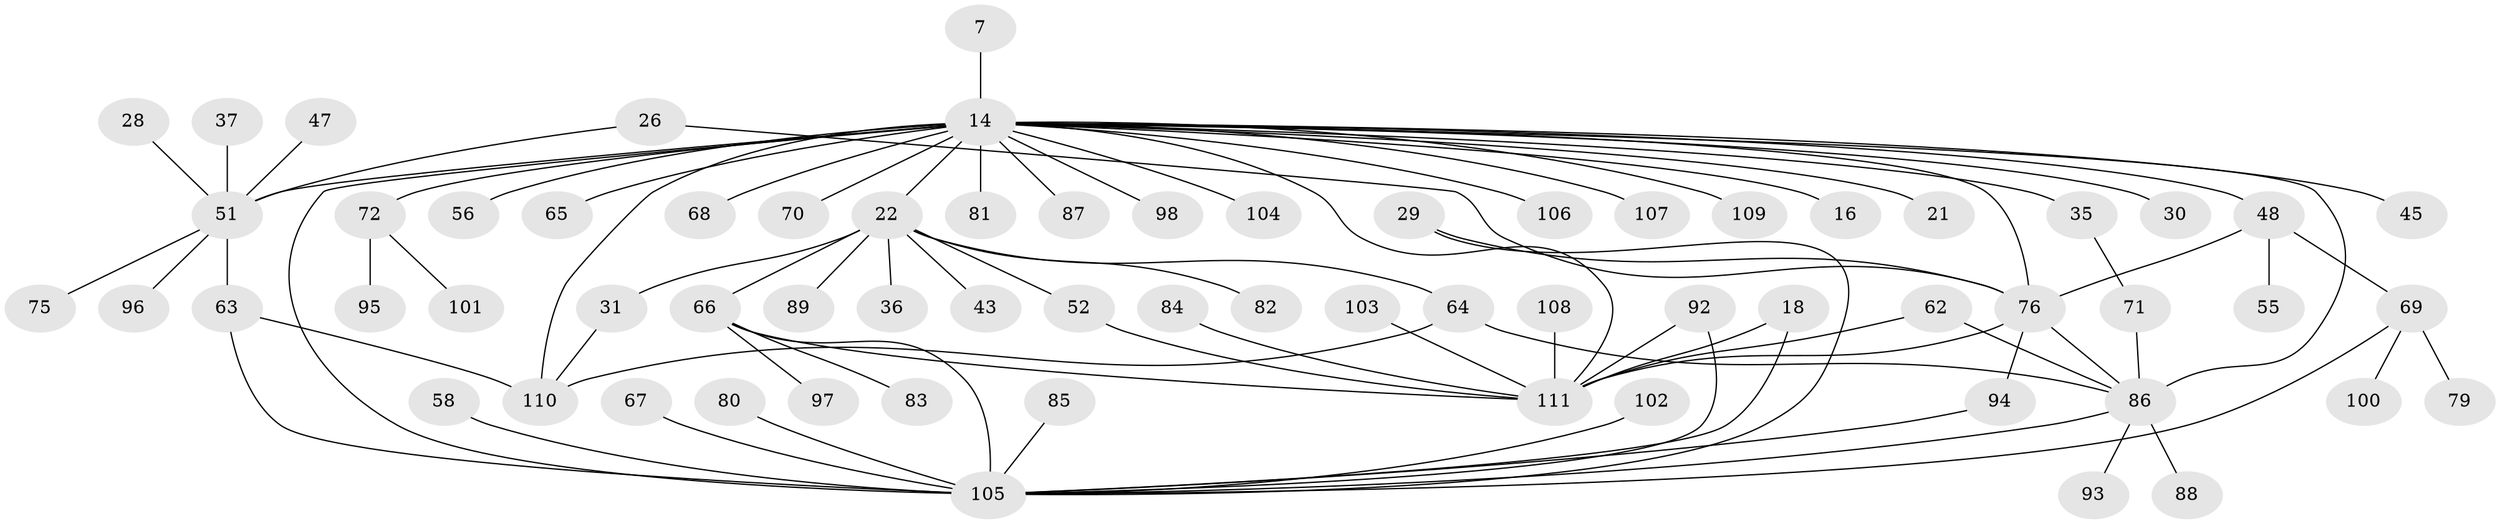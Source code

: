 // original degree distribution, {12: 0.018018018018018018, 2: 0.25225225225225223, 22: 0.009009009009009009, 4: 0.09009009009009009, 16: 0.009009009009009009, 14: 0.009009009009009009, 1: 0.40540540540540543, 3: 0.14414414414414414, 10: 0.018018018018018018, 5: 0.02702702702702703, 11: 0.009009009009009009, 7: 0.009009009009009009}
// Generated by graph-tools (version 1.1) at 2025/52/03/04/25 21:52:02]
// undirected, 66 vertices, 85 edges
graph export_dot {
graph [start="1"]
  node [color=gray90,style=filled];
  7 [super="+2"];
  14 [super="+1+10"];
  16;
  18;
  21;
  22 [super="+15"];
  26;
  28;
  29;
  30;
  31;
  35;
  36;
  37;
  43;
  45;
  47;
  48 [super="+40+46"];
  51 [super="+34+23"];
  52;
  55 [super="+53"];
  56;
  58;
  62;
  63 [super="+24"];
  64;
  65;
  66 [super="+50"];
  67;
  68;
  69 [super="+59"];
  70 [super="+57"];
  71 [super="+42"];
  72 [super="+60"];
  75;
  76 [super="+17+33"];
  79;
  80;
  81;
  82;
  83;
  84;
  85;
  86 [super="+39+61"];
  87;
  88;
  89;
  92 [super="+11+49"];
  93;
  94;
  95;
  96 [super="+74"];
  97 [super="+78+91"];
  98;
  100;
  101;
  102;
  103 [super="+73"];
  104;
  105 [super="+20+41+99+77"];
  106;
  107;
  108 [super="+27"];
  109;
  110 [super="+9"];
  111 [super="+6+90"];
  7 -- 14;
  14 -- 16;
  14 -- 35 [weight=2];
  14 -- 68;
  14 -- 65;
  14 -- 70 [weight=3];
  14 -- 45;
  14 -- 51 [weight=6];
  14 -- 72 [weight=3];
  14 -- 76;
  14 -- 81;
  14 -- 21;
  14 -- 22 [weight=3];
  14 -- 87;
  14 -- 30;
  14 -- 98;
  14 -- 104;
  14 -- 106;
  14 -- 107;
  14 -- 109;
  14 -- 110 [weight=2];
  14 -- 111 [weight=3];
  14 -- 56;
  14 -- 105 [weight=4];
  14 -- 86 [weight=5];
  14 -- 48 [weight=3];
  18 -- 111;
  18 -- 105;
  22 -- 82;
  22 -- 64;
  22 -- 66;
  22 -- 36;
  22 -- 43;
  22 -- 52;
  22 -- 89;
  22 -- 31;
  26 -- 51;
  26 -- 76;
  28 -- 51;
  29 -- 105;
  29 -- 76;
  31 -- 110;
  35 -- 71;
  37 -- 51;
  47 -- 51;
  48 -- 69 [weight=2];
  48 -- 76;
  48 -- 55;
  51 -- 75;
  51 -- 63;
  51 -- 96;
  52 -- 111;
  58 -- 105;
  62 -- 111;
  62 -- 86;
  63 -- 110;
  63 -- 105;
  64 -- 110;
  64 -- 86;
  66 -- 83;
  66 -- 111 [weight=2];
  66 -- 105 [weight=2];
  66 -- 97;
  67 -- 105;
  69 -- 79;
  69 -- 100;
  69 -- 105;
  71 -- 86;
  72 -- 95;
  72 -- 101;
  76 -- 94;
  76 -- 111 [weight=2];
  76 -- 86;
  80 -- 105;
  84 -- 111;
  85 -- 105;
  86 -- 105;
  86 -- 88;
  86 -- 93;
  92 -- 111;
  92 -- 105;
  94 -- 105;
  102 -- 105;
  103 -- 111;
  108 -- 111;
}
